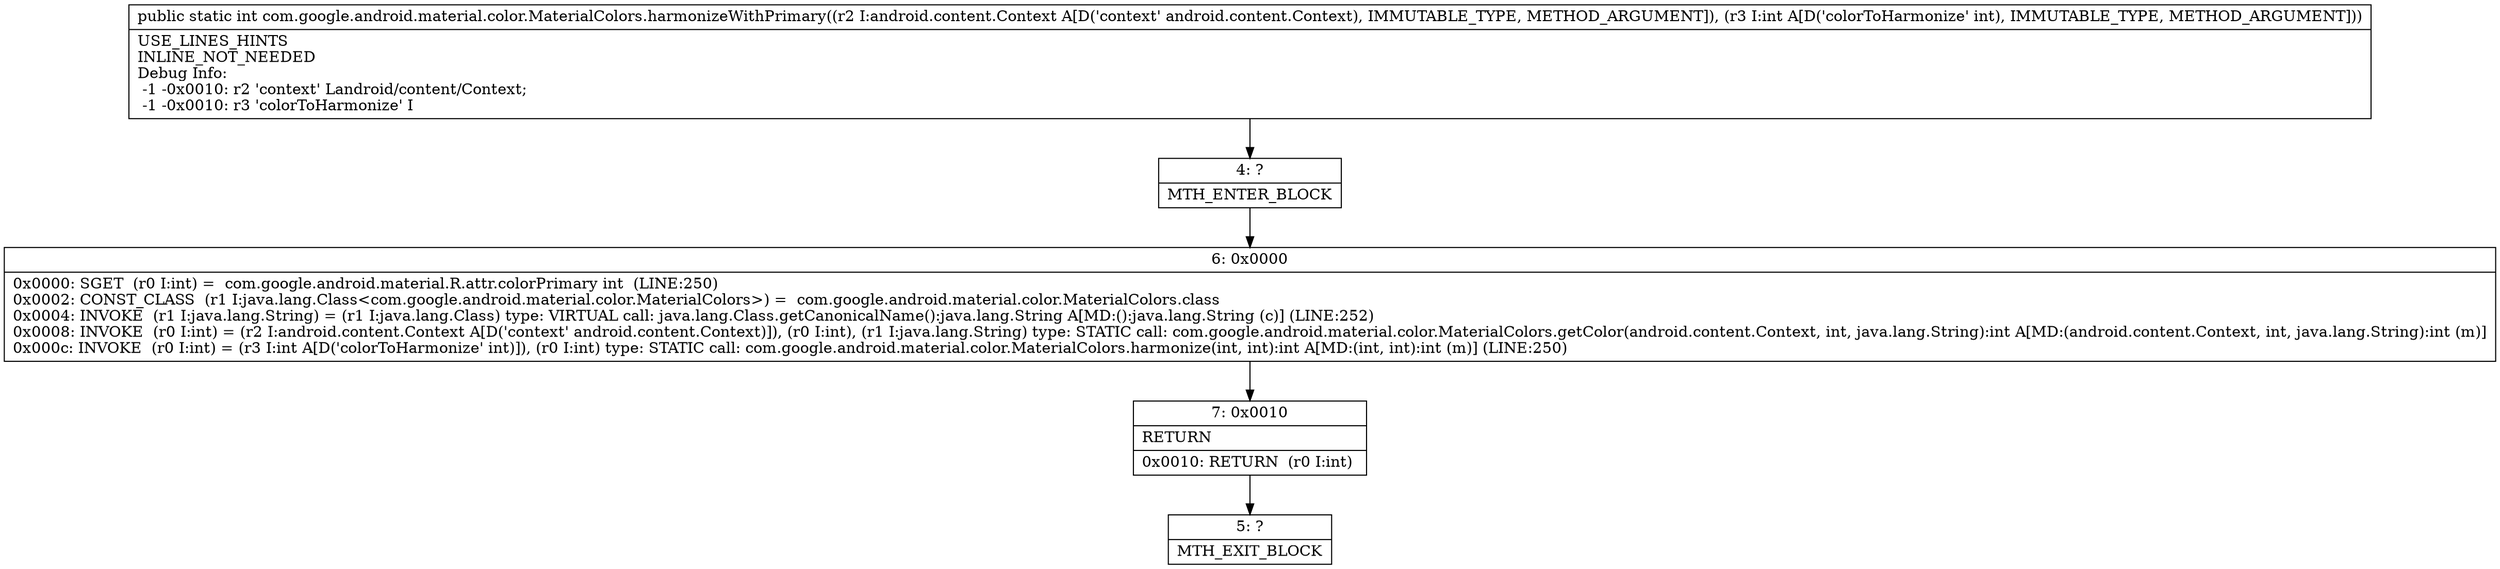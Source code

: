 digraph "CFG forcom.google.android.material.color.MaterialColors.harmonizeWithPrimary(Landroid\/content\/Context;I)I" {
Node_4 [shape=record,label="{4\:\ ?|MTH_ENTER_BLOCK\l}"];
Node_6 [shape=record,label="{6\:\ 0x0000|0x0000: SGET  (r0 I:int) =  com.google.android.material.R.attr.colorPrimary int  (LINE:250)\l0x0002: CONST_CLASS  (r1 I:java.lang.Class\<com.google.android.material.color.MaterialColors\>) =  com.google.android.material.color.MaterialColors.class \l0x0004: INVOKE  (r1 I:java.lang.String) = (r1 I:java.lang.Class) type: VIRTUAL call: java.lang.Class.getCanonicalName():java.lang.String A[MD:():java.lang.String (c)] (LINE:252)\l0x0008: INVOKE  (r0 I:int) = (r2 I:android.content.Context A[D('context' android.content.Context)]), (r0 I:int), (r1 I:java.lang.String) type: STATIC call: com.google.android.material.color.MaterialColors.getColor(android.content.Context, int, java.lang.String):int A[MD:(android.content.Context, int, java.lang.String):int (m)]\l0x000c: INVOKE  (r0 I:int) = (r3 I:int A[D('colorToHarmonize' int)]), (r0 I:int) type: STATIC call: com.google.android.material.color.MaterialColors.harmonize(int, int):int A[MD:(int, int):int (m)] (LINE:250)\l}"];
Node_7 [shape=record,label="{7\:\ 0x0010|RETURN\l|0x0010: RETURN  (r0 I:int) \l}"];
Node_5 [shape=record,label="{5\:\ ?|MTH_EXIT_BLOCK\l}"];
MethodNode[shape=record,label="{public static int com.google.android.material.color.MaterialColors.harmonizeWithPrimary((r2 I:android.content.Context A[D('context' android.content.Context), IMMUTABLE_TYPE, METHOD_ARGUMENT]), (r3 I:int A[D('colorToHarmonize' int), IMMUTABLE_TYPE, METHOD_ARGUMENT]))  | USE_LINES_HINTS\lINLINE_NOT_NEEDED\lDebug Info:\l  \-1 \-0x0010: r2 'context' Landroid\/content\/Context;\l  \-1 \-0x0010: r3 'colorToHarmonize' I\l}"];
MethodNode -> Node_4;Node_4 -> Node_6;
Node_6 -> Node_7;
Node_7 -> Node_5;
}

